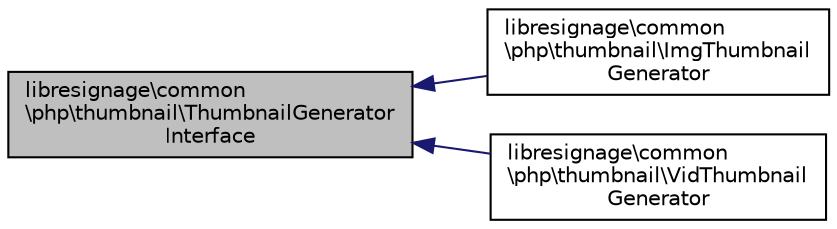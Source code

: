 digraph "libresignage\common\php\thumbnail\ThumbnailGeneratorInterface"
{
  edge [fontname="Helvetica",fontsize="10",labelfontname="Helvetica",labelfontsize="10"];
  node [fontname="Helvetica",fontsize="10",shape=record];
  rankdir="LR";
  Node0 [label="libresignage\\common\l\\php\\thumbnail\\ThumbnailGenerator\lInterface",height=0.2,width=0.4,color="black", fillcolor="grey75", style="filled", fontcolor="black"];
  Node0 -> Node1 [dir="back",color="midnightblue",fontsize="10",style="solid"];
  Node1 [label="libresignage\\common\l\\php\\thumbnail\\ImgThumbnail\lGenerator",height=0.2,width=0.4,color="black", fillcolor="white", style="filled",URL="$classlibresignage_1_1common_1_1php_1_1thumbnail_1_1ImgThumbnailGenerator.html"];
  Node0 -> Node2 [dir="back",color="midnightblue",fontsize="10",style="solid"];
  Node2 [label="libresignage\\common\l\\php\\thumbnail\\VidThumbnail\lGenerator",height=0.2,width=0.4,color="black", fillcolor="white", style="filled",URL="$classlibresignage_1_1common_1_1php_1_1thumbnail_1_1VidThumbnailGenerator.html"];
}
